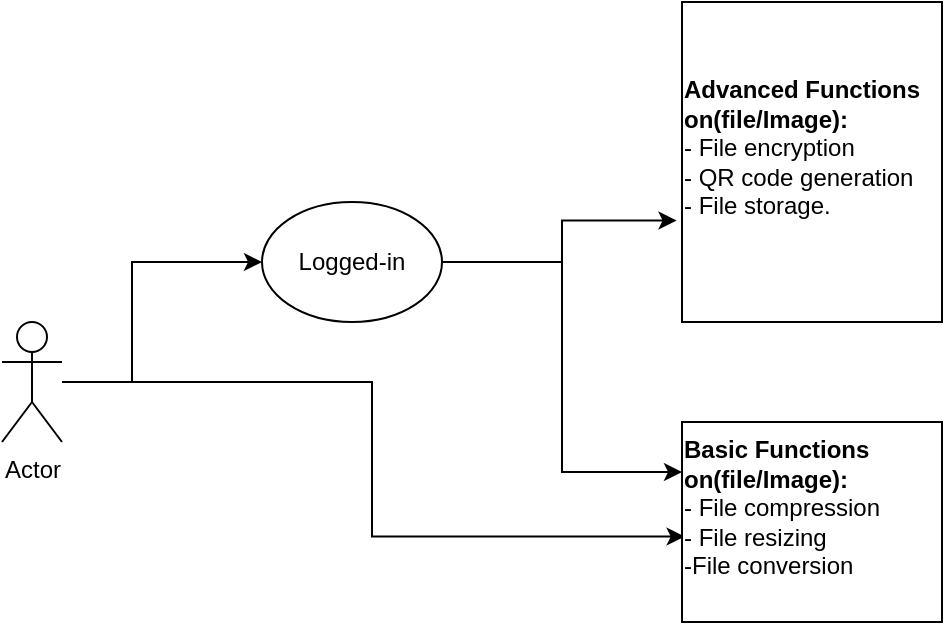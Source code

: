 <mxfile version="14.4.8" type="device"><diagram id="qcXfmUtQ066b-ZlPFR7e" name="Page-1"><mxGraphModel dx="782" dy="1537" grid="1" gridSize="10" guides="1" tooltips="1" connect="1" arrows="1" fold="1" page="1" pageScale="1" pageWidth="850" pageHeight="1100" math="0" shadow="0"><root><mxCell id="0"/><mxCell id="1" parent="0"/><mxCell id="TcZO3_4p5DE-stKouhZM-5" style="edgeStyle=orthogonalEdgeStyle;rounded=0;orthogonalLoop=1;jettySize=auto;html=1;" edge="1" parent="1" source="TcZO3_4p5DE-stKouhZM-3"><mxGeometry relative="1" as="geometry"><mxPoint x="280" y="110" as="targetPoint"/><Array as="points"><mxPoint x="215" y="170"/><mxPoint x="215" y="110"/><mxPoint x="250" y="110"/></Array></mxGeometry></mxCell><mxCell id="TcZO3_4p5DE-stKouhZM-9" style="edgeStyle=orthogonalEdgeStyle;rounded=0;orthogonalLoop=1;jettySize=auto;html=1;entryX=0.01;entryY=0.573;entryDx=0;entryDy=0;entryPerimeter=0;" edge="1" parent="1" source="TcZO3_4p5DE-stKouhZM-3" target="TcZO3_4p5DE-stKouhZM-7"><mxGeometry relative="1" as="geometry"/></mxCell><mxCell id="TcZO3_4p5DE-stKouhZM-3" value="Actor" style="shape=umlActor;verticalLabelPosition=bottom;verticalAlign=top;html=1;outlineConnect=0;" vertex="1" parent="1"><mxGeometry x="150" y="140" width="30" height="60" as="geometry"/></mxCell><mxCell id="TcZO3_4p5DE-stKouhZM-10" style="edgeStyle=orthogonalEdgeStyle;rounded=0;orthogonalLoop=1;jettySize=auto;html=1;entryX=-0.021;entryY=0.683;entryDx=0;entryDy=0;entryPerimeter=0;" edge="1" parent="1" source="TcZO3_4p5DE-stKouhZM-6" target="TcZO3_4p5DE-stKouhZM-8"><mxGeometry relative="1" as="geometry"/></mxCell><mxCell id="TcZO3_4p5DE-stKouhZM-11" style="edgeStyle=orthogonalEdgeStyle;rounded=0;orthogonalLoop=1;jettySize=auto;html=1;entryX=0;entryY=0.25;entryDx=0;entryDy=0;" edge="1" parent="1" source="TcZO3_4p5DE-stKouhZM-6" target="TcZO3_4p5DE-stKouhZM-7"><mxGeometry relative="1" as="geometry"/></mxCell><mxCell id="TcZO3_4p5DE-stKouhZM-6" value="Logged-in" style="ellipse;whiteSpace=wrap;html=1;" vertex="1" parent="1"><mxGeometry x="280" y="80" width="90" height="60" as="geometry"/></mxCell><mxCell id="TcZO3_4p5DE-stKouhZM-7" value="&lt;div style=&quot;text-align: left&quot;&gt;&lt;span&gt;&lt;b&gt;Basic Functions on(file/Image):&lt;/b&gt;&lt;/span&gt;&lt;/div&gt;&lt;div style=&quot;text-align: left&quot;&gt;&lt;span&gt;- File compression&lt;/span&gt;&lt;/div&gt;&lt;div style=&quot;text-align: left&quot;&gt;&lt;span&gt;- File resizing&lt;/span&gt;&lt;/div&gt;&lt;div style=&quot;text-align: left&quot;&gt;&lt;span&gt;-File conversion&lt;/span&gt;&lt;/div&gt;&lt;div style=&quot;text-align: left&quot;&gt;&lt;br&gt;&lt;/div&gt;" style="rounded=0;whiteSpace=wrap;html=1;" vertex="1" parent="1"><mxGeometry x="490" y="190" width="130" height="100" as="geometry"/></mxCell><mxCell id="TcZO3_4p5DE-stKouhZM-8" value="&lt;div style=&quot;text-align: left&quot;&gt;&lt;span&gt;&lt;b&gt;Advanced Functions on(file/Image):&lt;/b&gt;&lt;/span&gt;&lt;/div&gt;&lt;div style=&quot;text-align: left&quot;&gt;&lt;span&gt;- File encryption&lt;/span&gt;&lt;/div&gt;&lt;div style=&quot;text-align: left&quot;&gt;&lt;span&gt;- QR code generation&lt;/span&gt;&lt;/div&gt;&lt;div style=&quot;text-align: left&quot;&gt;&lt;span&gt;- File storage.&lt;/span&gt;&lt;/div&gt;&lt;div style=&quot;text-align: left&quot;&gt;&lt;br&gt;&lt;/div&gt;" style="rounded=0;whiteSpace=wrap;html=1;" vertex="1" parent="1"><mxGeometry x="490" y="-20" width="130" height="160" as="geometry"/></mxCell></root></mxGraphModel></diagram></mxfile>